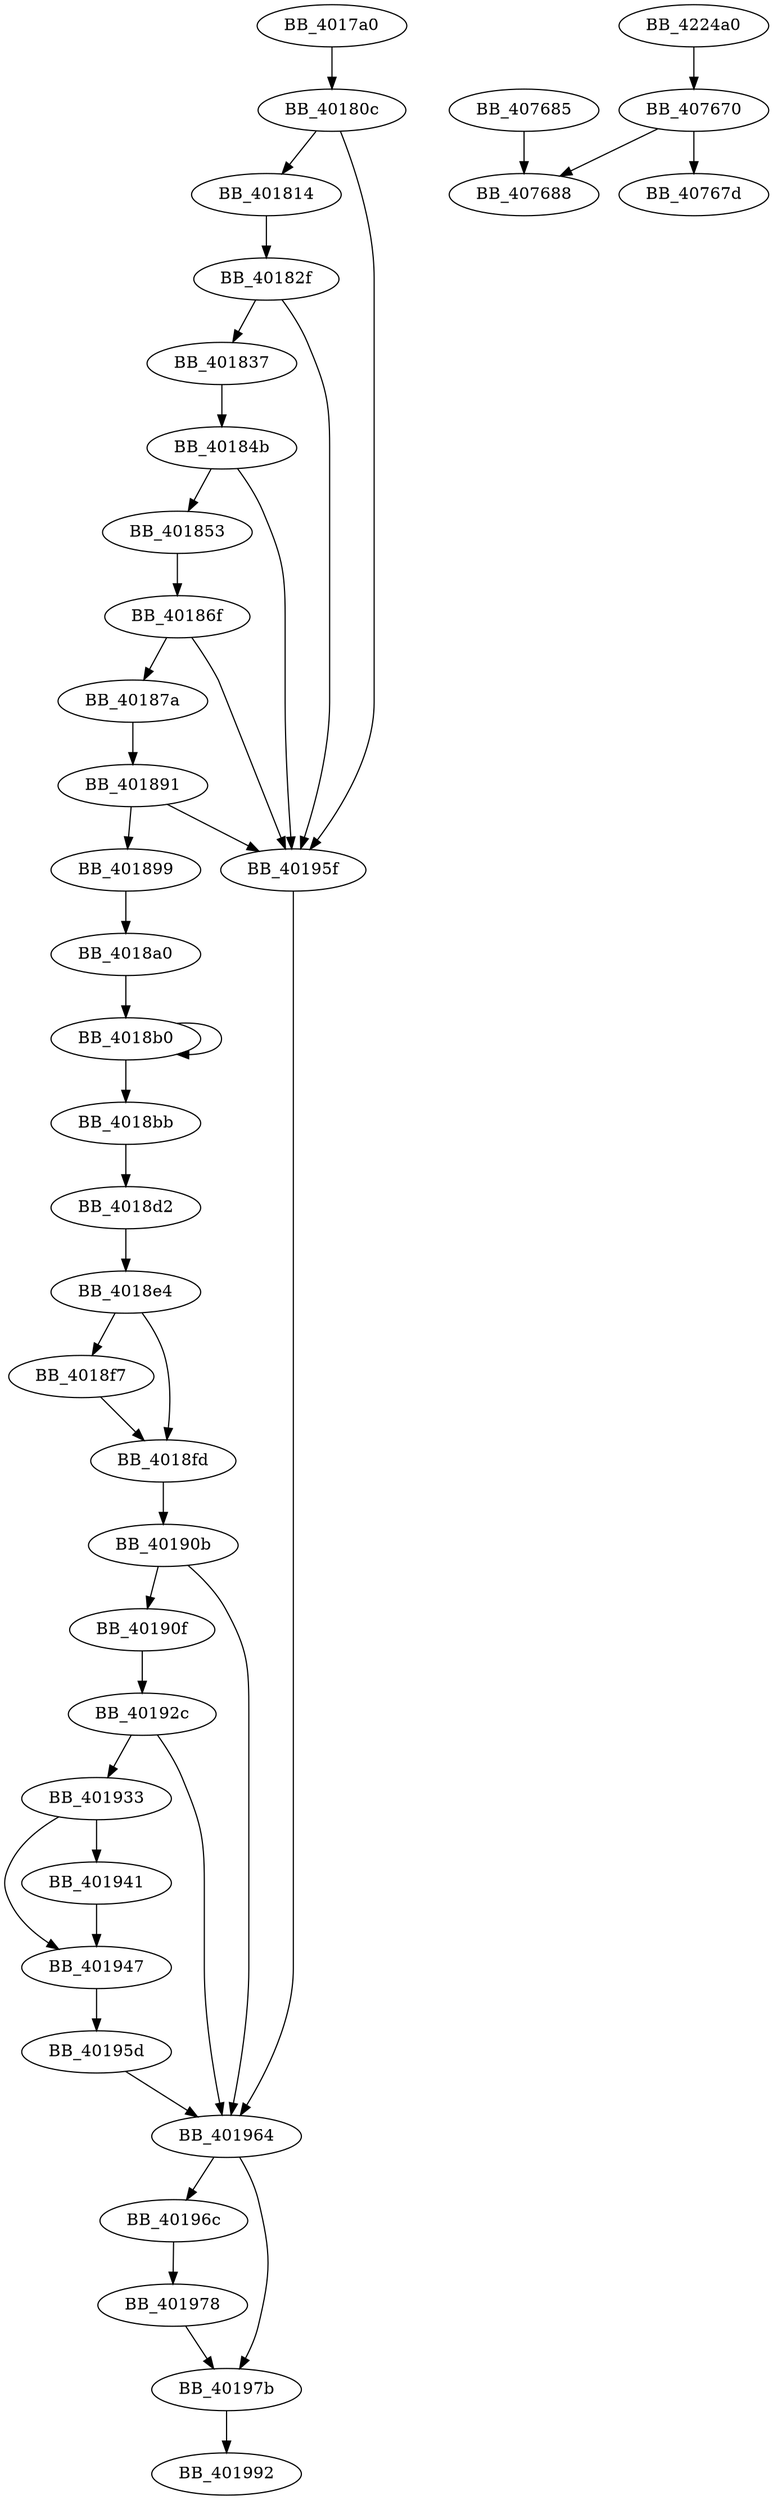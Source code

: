 DiGraph sub_4017A0{
BB_4017a0->BB_40180c
BB_40180c->BB_401814
BB_40180c->BB_40195f
BB_401814->BB_40182f
BB_40182f->BB_401837
BB_40182f->BB_40195f
BB_401837->BB_40184b
BB_40184b->BB_401853
BB_40184b->BB_40195f
BB_401853->BB_40186f
BB_40186f->BB_40187a
BB_40186f->BB_40195f
BB_40187a->BB_401891
BB_401891->BB_401899
BB_401891->BB_40195f
BB_401899->BB_4018a0
BB_4018a0->BB_4018b0
BB_4018b0->BB_4018b0
BB_4018b0->BB_4018bb
BB_4018bb->BB_4018d2
BB_4018d2->BB_4018e4
BB_4018e4->BB_4018f7
BB_4018e4->BB_4018fd
BB_4018f7->BB_4018fd
BB_4018fd->BB_40190b
BB_40190b->BB_40190f
BB_40190b->BB_401964
BB_40190f->BB_40192c
BB_40192c->BB_401933
BB_40192c->BB_401964
BB_401933->BB_401941
BB_401933->BB_401947
BB_401941->BB_401947
BB_401947->BB_40195d
BB_40195d->BB_401964
BB_40195f->BB_401964
BB_401964->BB_40196c
BB_401964->BB_40197b
BB_40196c->BB_401978
BB_401978->BB_40197b
BB_40197b->BB_401992
BB_407670->BB_40767d
BB_407670->BB_407688
BB_407685->BB_407688
BB_4224a0->BB_407670
}
